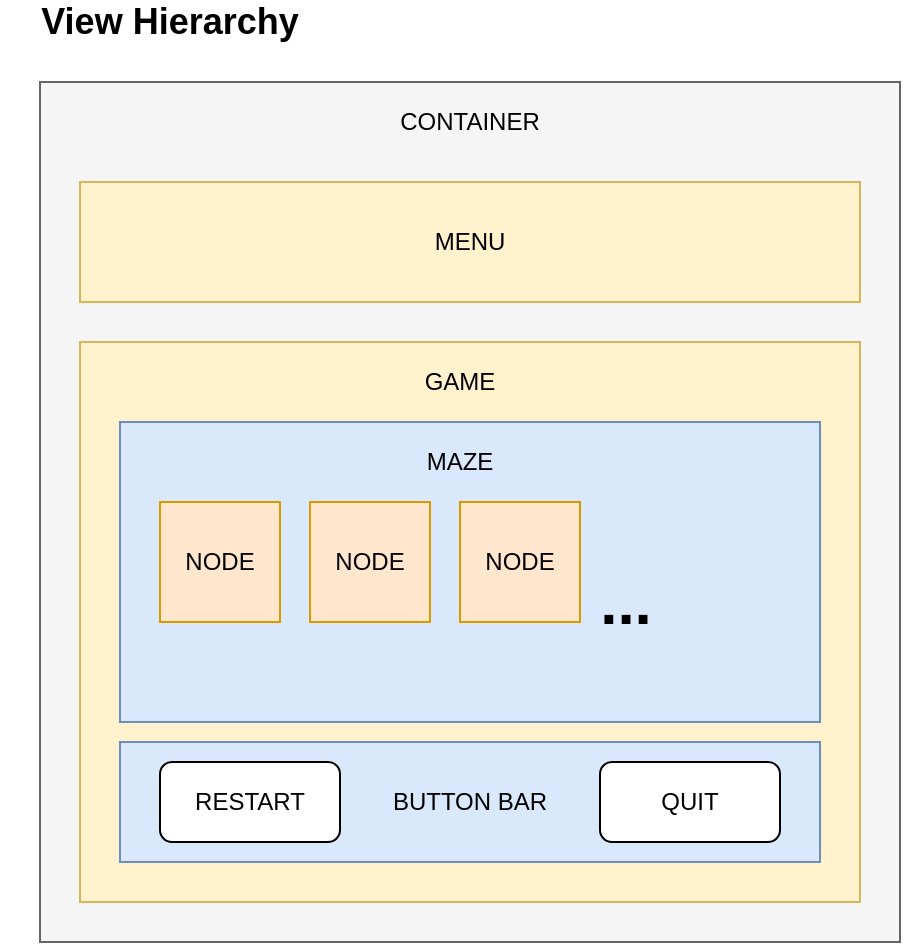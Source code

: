 <mxfile version="13.7.3" type="device"><diagram id="Zt6R8uf3QzGYJ2oa8tl8" name="Page-1"><mxGraphModel dx="1086" dy="806" grid="1" gridSize="10" guides="1" tooltips="1" connect="1" arrows="1" fold="1" page="1" pageScale="1" pageWidth="850" pageHeight="1100" math="0" shadow="0"><root><mxCell id="0"/><mxCell id="1" parent="0"/><mxCell id="hh6HeSWdxoYhnNezwDNn-1" value="" style="whiteSpace=wrap;html=1;aspect=fixed;fillColor=#f5f5f5;strokeColor=#666666;fontColor=#333333;" vertex="1" parent="1"><mxGeometry x="130" y="210" width="430" height="430" as="geometry"/></mxCell><mxCell id="hh6HeSWdxoYhnNezwDNn-2" value="CONTAINER" style="text;html=1;strokeColor=none;fillColor=none;align=center;verticalAlign=middle;whiteSpace=wrap;rounded=0;" vertex="1" parent="1"><mxGeometry x="325" y="220" width="40" height="20" as="geometry"/></mxCell><mxCell id="hh6HeSWdxoYhnNezwDNn-3" value="MENU" style="rounded=0;whiteSpace=wrap;html=1;fillColor=#fff2cc;strokeColor=#d6b656;" vertex="1" parent="1"><mxGeometry x="150" y="260" width="390" height="60" as="geometry"/></mxCell><mxCell id="hh6HeSWdxoYhnNezwDNn-4" value="" style="rounded=0;whiteSpace=wrap;html=1;fillColor=#fff2cc;strokeColor=#d6b656;" vertex="1" parent="1"><mxGeometry x="150" y="340" width="390" height="280" as="geometry"/></mxCell><mxCell id="hh6HeSWdxoYhnNezwDNn-5" value="GAME" style="text;html=1;strokeColor=none;fillColor=none;align=center;verticalAlign=middle;whiteSpace=wrap;rounded=0;" vertex="1" parent="1"><mxGeometry x="320" y="350" width="40" height="20" as="geometry"/></mxCell><mxCell id="hh6HeSWdxoYhnNezwDNn-6" value="BUTTON BAR" style="rounded=0;whiteSpace=wrap;html=1;fillColor=#dae8fc;strokeColor=#6c8ebf;" vertex="1" parent="1"><mxGeometry x="170" y="540" width="350" height="60" as="geometry"/></mxCell><mxCell id="hh6HeSWdxoYhnNezwDNn-7" value="" style="rounded=0;whiteSpace=wrap;html=1;fillColor=#dae8fc;strokeColor=#6c8ebf;" vertex="1" parent="1"><mxGeometry x="170" y="380" width="350" height="150" as="geometry"/></mxCell><mxCell id="hh6HeSWdxoYhnNezwDNn-8" value="MAZE" style="text;html=1;strokeColor=none;fillColor=none;align=center;verticalAlign=middle;whiteSpace=wrap;rounded=0;" vertex="1" parent="1"><mxGeometry x="320" y="390" width="40" height="20" as="geometry"/></mxCell><mxCell id="hh6HeSWdxoYhnNezwDNn-9" value="NODE" style="whiteSpace=wrap;html=1;aspect=fixed;fillColor=#ffe6cc;strokeColor=#d79b00;" vertex="1" parent="1"><mxGeometry x="190" y="420" width="60" height="60" as="geometry"/></mxCell><mxCell id="hh6HeSWdxoYhnNezwDNn-10" value="View Hierarchy" style="text;html=1;strokeColor=none;fillColor=none;align=center;verticalAlign=middle;whiteSpace=wrap;rounded=0;fontStyle=1;fontSize=18;" vertex="1" parent="1"><mxGeometry x="110" y="170" width="170" height="20" as="geometry"/></mxCell><mxCell id="hh6HeSWdxoYhnNezwDNn-11" value="NODE" style="whiteSpace=wrap;html=1;aspect=fixed;fillColor=#ffe6cc;strokeColor=#d79b00;" vertex="1" parent="1"><mxGeometry x="265" y="420" width="60" height="60" as="geometry"/></mxCell><mxCell id="hh6HeSWdxoYhnNezwDNn-12" value="NODE" style="whiteSpace=wrap;html=1;aspect=fixed;fillColor=#ffe6cc;strokeColor=#d79b00;" vertex="1" parent="1"><mxGeometry x="340" y="420" width="60" height="60" as="geometry"/></mxCell><mxCell id="hh6HeSWdxoYhnNezwDNn-13" value="..." style="text;html=1;strokeColor=none;fillColor=none;align=center;verticalAlign=middle;whiteSpace=wrap;rounded=0;fontStyle=1;fontSize=31;" vertex="1" parent="1"><mxGeometry x="403" y="460" width="40" height="20" as="geometry"/></mxCell><mxCell id="hh6HeSWdxoYhnNezwDNn-14" value="RESTART" style="rounded=1;whiteSpace=wrap;html=1;fontSize=12;" vertex="1" parent="1"><mxGeometry x="190" y="550" width="90" height="40" as="geometry"/></mxCell><mxCell id="hh6HeSWdxoYhnNezwDNn-15" value="QUIT" style="rounded=1;whiteSpace=wrap;html=1;fontSize=12;" vertex="1" parent="1"><mxGeometry x="410" y="550" width="90" height="40" as="geometry"/></mxCell></root></mxGraphModel></diagram></mxfile>